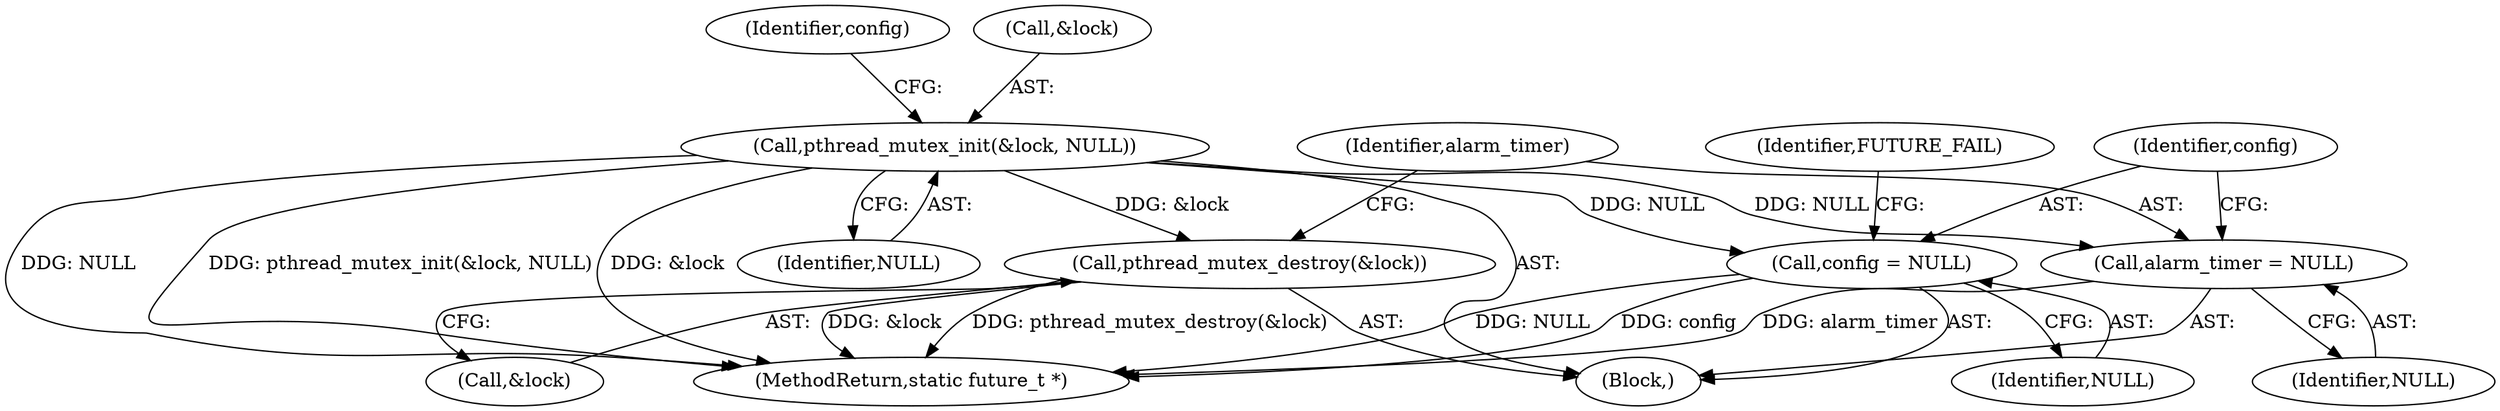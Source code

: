 digraph "0_Android_37c88107679d36c419572732b4af6e18bb2f7dce_1@API" {
"1000104" [label="(Call,pthread_mutex_init(&lock, NULL))"];
"1000173" [label="(Call,pthread_mutex_destroy(&lock))"];
"1000176" [label="(Call,alarm_timer = NULL)"];
"1000179" [label="(Call,config = NULL)"];
"1000109" [label="(Identifier,config)"];
"1000178" [label="(Identifier,NULL)"];
"1000184" [label="(Identifier,FUTURE_FAIL)"];
"1000177" [label="(Identifier,alarm_timer)"];
"1000107" [label="(Identifier,NULL)"];
"1000180" [label="(Identifier,config)"];
"1000105" [label="(Call,&lock)"];
"1000173" [label="(Call,pthread_mutex_destroy(&lock))"];
"1000104" [label="(Call,pthread_mutex_init(&lock, NULL))"];
"1000185" [label="(MethodReturn,static future_t *)"];
"1000179" [label="(Call,config = NULL)"];
"1000103" [label="(Block,)"];
"1000176" [label="(Call,alarm_timer = NULL)"];
"1000181" [label="(Identifier,NULL)"];
"1000174" [label="(Call,&lock)"];
"1000104" -> "1000103"  [label="AST: "];
"1000104" -> "1000107"  [label="CFG: "];
"1000105" -> "1000104"  [label="AST: "];
"1000107" -> "1000104"  [label="AST: "];
"1000109" -> "1000104"  [label="CFG: "];
"1000104" -> "1000185"  [label="DDG: &lock"];
"1000104" -> "1000185"  [label="DDG: NULL"];
"1000104" -> "1000185"  [label="DDG: pthread_mutex_init(&lock, NULL)"];
"1000104" -> "1000173"  [label="DDG: &lock"];
"1000104" -> "1000176"  [label="DDG: NULL"];
"1000104" -> "1000179"  [label="DDG: NULL"];
"1000173" -> "1000103"  [label="AST: "];
"1000173" -> "1000174"  [label="CFG: "];
"1000174" -> "1000173"  [label="AST: "];
"1000177" -> "1000173"  [label="CFG: "];
"1000173" -> "1000185"  [label="DDG: pthread_mutex_destroy(&lock)"];
"1000173" -> "1000185"  [label="DDG: &lock"];
"1000176" -> "1000103"  [label="AST: "];
"1000176" -> "1000178"  [label="CFG: "];
"1000177" -> "1000176"  [label="AST: "];
"1000178" -> "1000176"  [label="AST: "];
"1000180" -> "1000176"  [label="CFG: "];
"1000176" -> "1000185"  [label="DDG: alarm_timer"];
"1000179" -> "1000103"  [label="AST: "];
"1000179" -> "1000181"  [label="CFG: "];
"1000180" -> "1000179"  [label="AST: "];
"1000181" -> "1000179"  [label="AST: "];
"1000184" -> "1000179"  [label="CFG: "];
"1000179" -> "1000185"  [label="DDG: NULL"];
"1000179" -> "1000185"  [label="DDG: config"];
}
